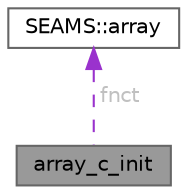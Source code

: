 digraph "array_c_init"
{
 // LATEX_PDF_SIZE
  bgcolor="transparent";
  edge [fontname=Helvetica,fontsize=10,labelfontname=Helvetica,labelfontsize=10];
  node [fontname=Helvetica,fontsize=10,shape=box,height=0.2,width=0.4];
  Node1 [id="Node000001",label="array_c_init",height=0.2,width=0.4,color="gray40", fillcolor="grey60", style="filled", fontcolor="black",tooltip=" "];
  Node2 -> Node1 [id="edge1_Node000001_Node000002",dir="back",color="darkorchid3",style="dashed",tooltip=" ",label=" fnct",fontcolor="grey" ];
  Node2 [id="Node000002",label="SEAMS::array",height=0.2,width=0.4,color="gray40", fillcolor="white", style="filled",URL="$structSEAMS_1_1array.html",tooltip=" "];
}
